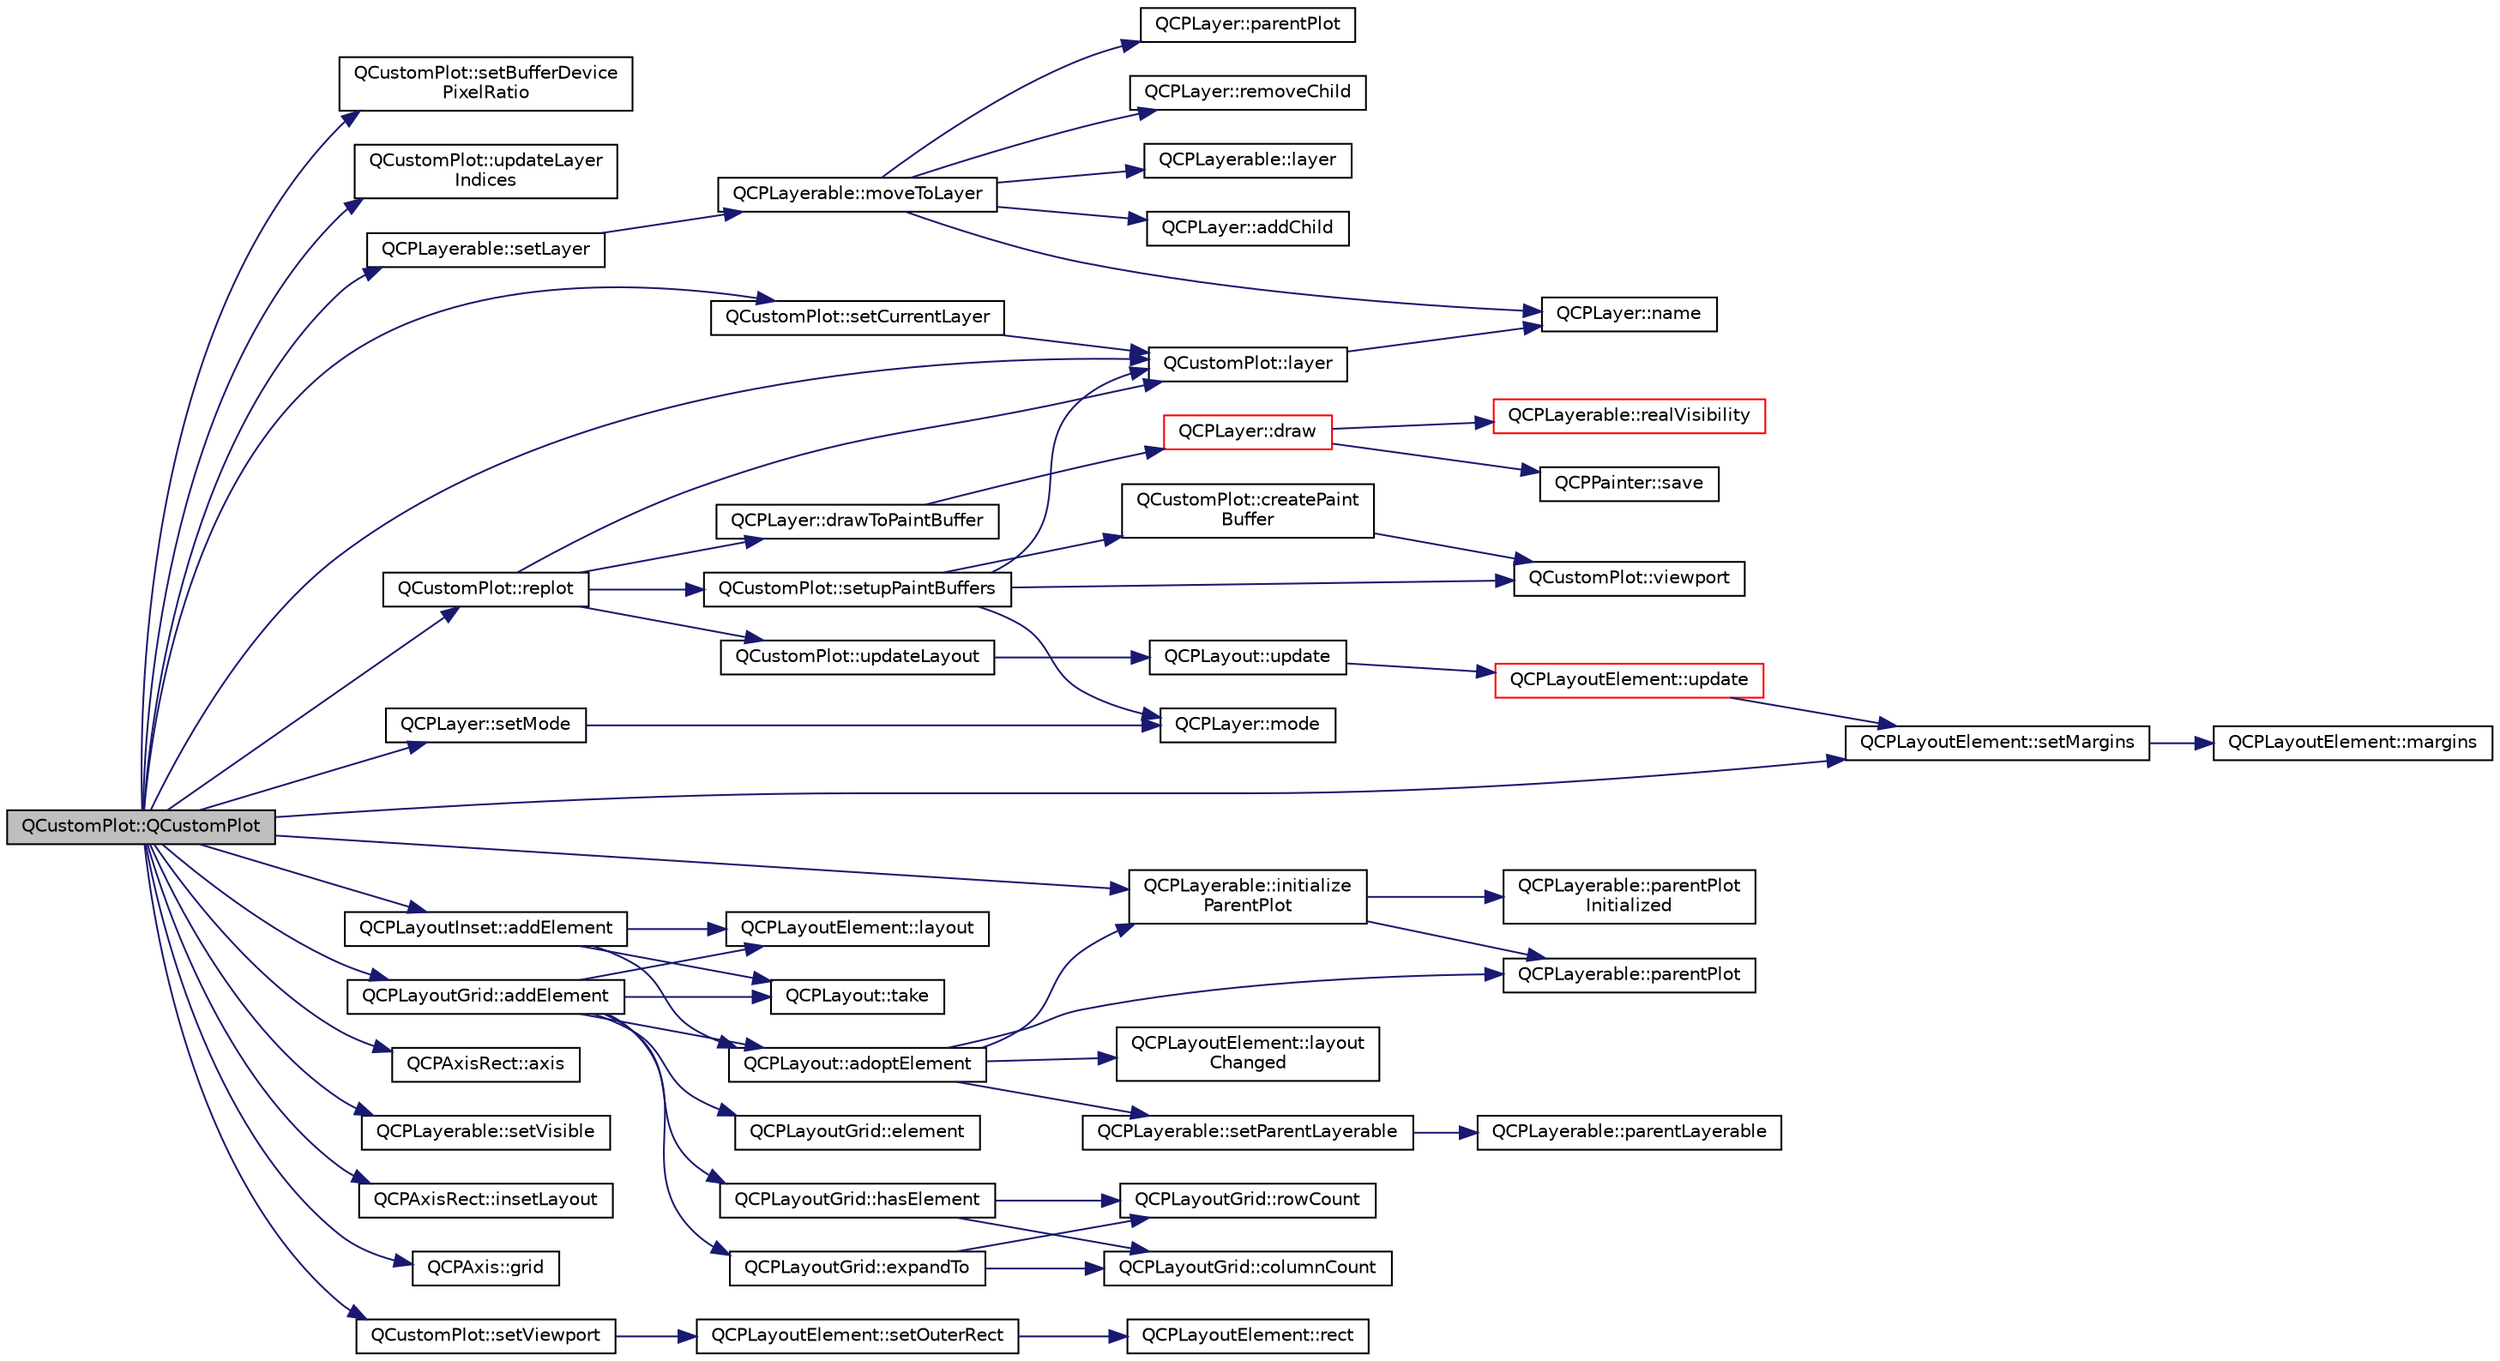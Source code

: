 digraph "QCustomPlot::QCustomPlot"
{
  edge [fontname="Helvetica",fontsize="10",labelfontname="Helvetica",labelfontsize="10"];
  node [fontname="Helvetica",fontsize="10",shape=record];
  rankdir="LR";
  Node0 [label="QCustomPlot::QCustomPlot",height=0.2,width=0.4,color="black", fillcolor="grey75", style="filled", fontcolor="black"];
  Node0 -> Node1 [color="midnightblue",fontsize="10",style="solid",fontname="Helvetica"];
  Node1 [label="QCustomPlot::setBufferDevice\lPixelRatio",height=0.2,width=0.4,color="black", fillcolor="white", style="filled",URL="$class_q_custom_plot.html#a159162653ad6f8b8bf21263ba5787215"];
  Node0 -> Node2 [color="midnightblue",fontsize="10",style="solid",fontname="Helvetica"];
  Node2 [label="QCustomPlot::updateLayer\lIndices",height=0.2,width=0.4,color="black", fillcolor="white", style="filled",URL="$class_q_custom_plot.html#a7f1ca67a66d37b6d260a0b93de08f3bd"];
  Node0 -> Node3 [color="midnightblue",fontsize="10",style="solid",fontname="Helvetica"];
  Node3 [label="QCustomPlot::setCurrentLayer",height=0.2,width=0.4,color="black", fillcolor="white", style="filled",URL="$class_q_custom_plot.html#a73a6dc47c653bb6f8f030abca5a11852"];
  Node3 -> Node4 [color="midnightblue",fontsize="10",style="solid",fontname="Helvetica"];
  Node4 [label="QCustomPlot::layer",height=0.2,width=0.4,color="black", fillcolor="white", style="filled",URL="$class_q_custom_plot.html#a0a96244e7773b242ef23c32b7bdfb159"];
  Node4 -> Node5 [color="midnightblue",fontsize="10",style="solid",fontname="Helvetica"];
  Node5 [label="QCPLayer::name",height=0.2,width=0.4,color="black", fillcolor="white", style="filled",URL="$class_q_c_p_layer.html#a37806f662b50b588fb1029a14fc5ef50"];
  Node0 -> Node4 [color="midnightblue",fontsize="10",style="solid",fontname="Helvetica"];
  Node0 -> Node6 [color="midnightblue",fontsize="10",style="solid",fontname="Helvetica"];
  Node6 [label="QCPLayer::setMode",height=0.2,width=0.4,color="black", fillcolor="white", style="filled",URL="$class_q_c_p_layer.html#a938d57b04f4e4c23cedf1711f983919b"];
  Node6 -> Node7 [color="midnightblue",fontsize="10",style="solid",fontname="Helvetica"];
  Node7 [label="QCPLayer::mode",height=0.2,width=0.4,color="black", fillcolor="white", style="filled",URL="$class_q_c_p_layer.html#a44ae50b011b19f3dd46a38d8e2e2c1b6"];
  Node0 -> Node8 [color="midnightblue",fontsize="10",style="solid",fontname="Helvetica"];
  Node8 [label="QCPLayerable::initialize\lParentPlot",height=0.2,width=0.4,color="black", fillcolor="white", style="filled",URL="$class_q_c_p_layerable.html#a8cbe5a0c9a5674249982f5ca5f8e02bc"];
  Node8 -> Node9 [color="midnightblue",fontsize="10",style="solid",fontname="Helvetica"];
  Node9 [label="QCPLayerable::parentPlot",height=0.2,width=0.4,color="black", fillcolor="white", style="filled",URL="$class_q_c_p_layerable.html#a473edb813a4c1929d6b6a8fe3ff3faf7"];
  Node8 -> Node10 [color="midnightblue",fontsize="10",style="solid",fontname="Helvetica"];
  Node10 [label="QCPLayerable::parentPlot\lInitialized",height=0.2,width=0.4,color="black", fillcolor="white", style="filled",URL="$class_q_c_p_layerable.html#ab20b7dbd8e0249ed61adb9622c427382"];
  Node0 -> Node11 [color="midnightblue",fontsize="10",style="solid",fontname="Helvetica"];
  Node11 [label="QCPLayerable::setLayer",height=0.2,width=0.4,color="black", fillcolor="white", style="filled",URL="$class_q_c_p_layerable.html#ab0d0da6d2de45a118886d2c8e16d5a54"];
  Node11 -> Node12 [color="midnightblue",fontsize="10",style="solid",fontname="Helvetica"];
  Node12 [label="QCPLayerable::moveToLayer",height=0.2,width=0.4,color="black", fillcolor="white", style="filled",URL="$class_q_c_p_layerable.html#af94484cfb7cbbddb7de522e9be71d9a4"];
  Node12 -> Node13 [color="midnightblue",fontsize="10",style="solid",fontname="Helvetica"];
  Node13 [label="QCPLayer::parentPlot",height=0.2,width=0.4,color="black", fillcolor="white", style="filled",URL="$class_q_c_p_layer.html#a5520019787482e13857ebe631c27c3fa"];
  Node12 -> Node5 [color="midnightblue",fontsize="10",style="solid",fontname="Helvetica"];
  Node12 -> Node14 [color="midnightblue",fontsize="10",style="solid",fontname="Helvetica"];
  Node14 [label="QCPLayer::removeChild",height=0.2,width=0.4,color="black", fillcolor="white", style="filled",URL="$class_q_c_p_layer.html#ac2f64ac7761650582d968d86670ef362"];
  Node12 -> Node15 [color="midnightblue",fontsize="10",style="solid",fontname="Helvetica"];
  Node15 [label="QCPLayerable::layer",height=0.2,width=0.4,color="black", fillcolor="white", style="filled",URL="$class_q_c_p_layerable.html#a5ff4862e8c784c9f5986dbc1533ba2a4"];
  Node12 -> Node16 [color="midnightblue",fontsize="10",style="solid",fontname="Helvetica"];
  Node16 [label="QCPLayer::addChild",height=0.2,width=0.4,color="black", fillcolor="white", style="filled",URL="$class_q_c_p_layer.html#a57ce5e49364aa9122276d5df3b4a0ddc"];
  Node0 -> Node17 [color="midnightblue",fontsize="10",style="solid",fontname="Helvetica"];
  Node17 [label="QCPLayoutGrid::addElement",height=0.2,width=0.4,color="black", fillcolor="white", style="filled",URL="$class_q_c_p_layout_grid.html#adff1a2ca691ed83d2d24a4cd1fe17012"];
  Node17 -> Node18 [color="midnightblue",fontsize="10",style="solid",fontname="Helvetica"];
  Node18 [label="QCPLayoutGrid::hasElement",height=0.2,width=0.4,color="black", fillcolor="white", style="filled",URL="$class_q_c_p_layout_grid.html#ab0cf4f7edc9414a3bfaddac0f46dc0a0"];
  Node18 -> Node19 [color="midnightblue",fontsize="10",style="solid",fontname="Helvetica"];
  Node19 [label="QCPLayoutGrid::rowCount",height=0.2,width=0.4,color="black", fillcolor="white", style="filled",URL="$class_q_c_p_layout_grid.html#a19c66fd76cbce58a8e94f33797e0c0aa"];
  Node18 -> Node20 [color="midnightblue",fontsize="10",style="solid",fontname="Helvetica"];
  Node20 [label="QCPLayoutGrid::columnCount",height=0.2,width=0.4,color="black", fillcolor="white", style="filled",URL="$class_q_c_p_layout_grid.html#a1a2962cbf45011405b64b913afa8e7a2"];
  Node17 -> Node21 [color="midnightblue",fontsize="10",style="solid",fontname="Helvetica"];
  Node21 [label="QCPLayoutElement::layout",height=0.2,width=0.4,color="black", fillcolor="white", style="filled",URL="$class_q_c_p_layout_element.html#a4efdcbde9d28f410e5ef166c9d691deb"];
  Node17 -> Node22 [color="midnightblue",fontsize="10",style="solid",fontname="Helvetica"];
  Node22 [label="QCPLayout::take",height=0.2,width=0.4,color="black", fillcolor="white", style="filled",URL="$class_q_c_p_layout.html#ada26cd17e56472b0b4d7fbbc96873e4c"];
  Node17 -> Node23 [color="midnightblue",fontsize="10",style="solid",fontname="Helvetica"];
  Node23 [label="QCPLayoutGrid::expandTo",height=0.2,width=0.4,color="black", fillcolor="white", style="filled",URL="$class_q_c_p_layout_grid.html#a886c0dcbabd51a45da399e044552b685"];
  Node23 -> Node19 [color="midnightblue",fontsize="10",style="solid",fontname="Helvetica"];
  Node23 -> Node20 [color="midnightblue",fontsize="10",style="solid",fontname="Helvetica"];
  Node17 -> Node24 [color="midnightblue",fontsize="10",style="solid",fontname="Helvetica"];
  Node24 [label="QCPLayoutGrid::element",height=0.2,width=0.4,color="black", fillcolor="white", style="filled",URL="$class_q_c_p_layout_grid.html#a602b426609b4411cf6a93c3ddf3a381a"];
  Node17 -> Node25 [color="midnightblue",fontsize="10",style="solid",fontname="Helvetica"];
  Node25 [label="QCPLayout::adoptElement",height=0.2,width=0.4,color="black", fillcolor="white", style="filled",URL="$class_q_c_p_layout.html#af6dbbc24156a808da29cd1ec031729a3"];
  Node25 -> Node26 [color="midnightblue",fontsize="10",style="solid",fontname="Helvetica"];
  Node26 [label="QCPLayerable::setParentLayerable",height=0.2,width=0.4,color="black", fillcolor="white", style="filled",URL="$class_q_c_p_layerable.html#aa23c893671f1f6744ac235cf2204cf3a"];
  Node26 -> Node27 [color="midnightblue",fontsize="10",style="solid",fontname="Helvetica"];
  Node27 [label="QCPLayerable::parentLayerable",height=0.2,width=0.4,color="black", fillcolor="white", style="filled",URL="$class_q_c_p_layerable.html#aa78b7e644d2c519e1a9a6f2ac5fcd858"];
  Node25 -> Node9 [color="midnightblue",fontsize="10",style="solid",fontname="Helvetica"];
  Node25 -> Node8 [color="midnightblue",fontsize="10",style="solid",fontname="Helvetica"];
  Node25 -> Node28 [color="midnightblue",fontsize="10",style="solid",fontname="Helvetica"];
  Node28 [label="QCPLayoutElement::layout\lChanged",height=0.2,width=0.4,color="black", fillcolor="white", style="filled",URL="$class_q_c_p_layout_element.html#a765f041a73af0c2de41b41a5a03e31a4"];
  Node0 -> Node29 [color="midnightblue",fontsize="10",style="solid",fontname="Helvetica"];
  Node29 [label="QCPAxisRect::axis",height=0.2,width=0.4,color="black", fillcolor="white", style="filled",URL="$class_q_c_p_axis_rect.html#a583ae4f6d78b601b732183f6cabecbe1"];
  Node0 -> Node30 [color="midnightblue",fontsize="10",style="solid",fontname="Helvetica"];
  Node30 [label="QCPLayerable::setVisible",height=0.2,width=0.4,color="black", fillcolor="white", style="filled",URL="$class_q_c_p_layerable.html#a3bed99ddc396b48ce3ebfdc0418744f8"];
  Node0 -> Node31 [color="midnightblue",fontsize="10",style="solid",fontname="Helvetica"];
  Node31 [label="QCPAxisRect::insetLayout",height=0.2,width=0.4,color="black", fillcolor="white", style="filled",URL="$class_q_c_p_axis_rect.html#a949f803466619924c7018df4b511ae10"];
  Node0 -> Node32 [color="midnightblue",fontsize="10",style="solid",fontname="Helvetica"];
  Node32 [label="QCPLayoutInset::addElement",height=0.2,width=0.4,color="black", fillcolor="white", style="filled",URL="$class_q_c_p_layout_inset.html#ad61529eb576af7f04dff94abb10c745a"];
  Node32 -> Node21 [color="midnightblue",fontsize="10",style="solid",fontname="Helvetica"];
  Node32 -> Node22 [color="midnightblue",fontsize="10",style="solid",fontname="Helvetica"];
  Node32 -> Node25 [color="midnightblue",fontsize="10",style="solid",fontname="Helvetica"];
  Node0 -> Node33 [color="midnightblue",fontsize="10",style="solid",fontname="Helvetica"];
  Node33 [label="QCPLayoutElement::setMargins",height=0.2,width=0.4,color="black", fillcolor="white", style="filled",URL="$class_q_c_p_layout_element.html#a8f450b1f3f992ad576fce2c63d8b79cf"];
  Node33 -> Node34 [color="midnightblue",fontsize="10",style="solid",fontname="Helvetica"];
  Node34 [label="QCPLayoutElement::margins",height=0.2,width=0.4,color="black", fillcolor="white", style="filled",URL="$class_q_c_p_layout_element.html#af4ac9450aa2d60863bf3a8ea0c940c9d"];
  Node0 -> Node35 [color="midnightblue",fontsize="10",style="solid",fontname="Helvetica"];
  Node35 [label="QCPAxis::grid",height=0.2,width=0.4,color="black", fillcolor="white", style="filled",URL="$class_q_c_p_axis.html#a63f1dd2df663680d2a8d06c19592dd63"];
  Node0 -> Node36 [color="midnightblue",fontsize="10",style="solid",fontname="Helvetica"];
  Node36 [label="QCustomPlot::setViewport",height=0.2,width=0.4,color="black", fillcolor="white", style="filled",URL="$class_q_custom_plot.html#a3f9bc4b939dd8aaba9339fd09f273fc4"];
  Node36 -> Node37 [color="midnightblue",fontsize="10",style="solid",fontname="Helvetica"];
  Node37 [label="QCPLayoutElement::setOuterRect",height=0.2,width=0.4,color="black", fillcolor="white", style="filled",URL="$class_q_c_p_layout_element.html#a38975ea13e36de8e53391ce41d94bc0f"];
  Node37 -> Node38 [color="midnightblue",fontsize="10",style="solid",fontname="Helvetica"];
  Node38 [label="QCPLayoutElement::rect",height=0.2,width=0.4,color="black", fillcolor="white", style="filled",URL="$class_q_c_p_layout_element.html#a208effccfe2cca4a0eaf9393e60f2dd4"];
  Node0 -> Node39 [color="midnightblue",fontsize="10",style="solid",fontname="Helvetica"];
  Node39 [label="QCustomPlot::replot",height=0.2,width=0.4,color="black", fillcolor="white", style="filled",URL="$class_q_custom_plot.html#aa4bfe7d70dbe67e81d877819b75ab9af"];
  Node39 -> Node40 [color="midnightblue",fontsize="10",style="solid",fontname="Helvetica"];
  Node40 [label="QCustomPlot::updateLayout",height=0.2,width=0.4,color="black", fillcolor="white", style="filled",URL="$class_q_custom_plot.html#a6e6693e2c249f65437382ffd93405e04"];
  Node40 -> Node41 [color="midnightblue",fontsize="10",style="solid",fontname="Helvetica"];
  Node41 [label="QCPLayout::update",height=0.2,width=0.4,color="black", fillcolor="white", style="filled",URL="$class_q_c_p_layout.html#a48ecc9c98ea90b547c3e27a931a8f7bd"];
  Node41 -> Node42 [color="midnightblue",fontsize="10",style="solid",fontname="Helvetica"];
  Node42 [label="QCPLayoutElement::update",height=0.2,width=0.4,color="red", fillcolor="white", style="filled",URL="$class_q_c_p_layout_element.html#a929c2ec62e0e0e1d8418eaa802e2af9b"];
  Node42 -> Node33 [color="midnightblue",fontsize="10",style="solid",fontname="Helvetica"];
  Node39 -> Node46 [color="midnightblue",fontsize="10",style="solid",fontname="Helvetica"];
  Node46 [label="QCustomPlot::setupPaintBuffers",height=0.2,width=0.4,color="black", fillcolor="white", style="filled",URL="$class_q_custom_plot.html#a2685341f7242c3882f4cc5e379308d71"];
  Node46 -> Node47 [color="midnightblue",fontsize="10",style="solid",fontname="Helvetica"];
  Node47 [label="QCustomPlot::createPaint\lBuffer",height=0.2,width=0.4,color="black", fillcolor="white", style="filled",URL="$class_q_custom_plot.html#a943b57596a1adf7f0e75c3b50e407ae6"];
  Node47 -> Node48 [color="midnightblue",fontsize="10",style="solid",fontname="Helvetica"];
  Node48 [label="QCustomPlot::viewport",height=0.2,width=0.4,color="black", fillcolor="white", style="filled",URL="$class_q_custom_plot.html#a19842409b18f556b256d05e97fffc670"];
  Node46 -> Node4 [color="midnightblue",fontsize="10",style="solid",fontname="Helvetica"];
  Node46 -> Node7 [color="midnightblue",fontsize="10",style="solid",fontname="Helvetica"];
  Node46 -> Node48 [color="midnightblue",fontsize="10",style="solid",fontname="Helvetica"];
  Node39 -> Node4 [color="midnightblue",fontsize="10",style="solid",fontname="Helvetica"];
  Node39 -> Node49 [color="midnightblue",fontsize="10",style="solid",fontname="Helvetica"];
  Node49 [label="QCPLayer::drawToPaintBuffer",height=0.2,width=0.4,color="black", fillcolor="white", style="filled",URL="$class_q_c_p_layer.html#a4a8e0a86f31462299e7fc8e8158dd2c6"];
  Node49 -> Node50 [color="midnightblue",fontsize="10",style="solid",fontname="Helvetica"];
  Node50 [label="QCPLayer::draw",height=0.2,width=0.4,color="red", fillcolor="white", style="filled",URL="$class_q_c_p_layer.html#ab831a99c8d30b15ec4533ca341e8813b"];
  Node50 -> Node51 [color="midnightblue",fontsize="10",style="solid",fontname="Helvetica"];
  Node51 [label="QCPLayerable::realVisibility",height=0.2,width=0.4,color="red", fillcolor="white", style="filled",URL="$class_q_c_p_layerable.html#ab054e88f15d485defcb95e7376f119e7"];
  Node50 -> Node53 [color="midnightblue",fontsize="10",style="solid",fontname="Helvetica"];
  Node53 [label="QCPPainter::save",height=0.2,width=0.4,color="black", fillcolor="white", style="filled",URL="$class_q_c_p_painter.html#a8fd6821ee6fecbfa04444c9062912abd"];
}
